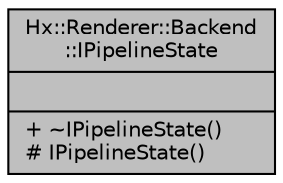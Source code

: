 digraph "Hx::Renderer::Backend::IPipelineState"
{
  edge [fontname="Helvetica",fontsize="10",labelfontname="Helvetica",labelfontsize="10"];
  node [fontname="Helvetica",fontsize="10",shape=record];
  Node2 [label="{Hx::Renderer::Backend\l::IPipelineState\n||+ ~IPipelineState()\l# IPipelineState()\l}",height=0.2,width=0.4,color="black", fillcolor="grey75", style="filled", fontcolor="black"];
}
